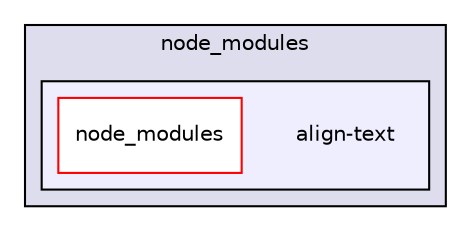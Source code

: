 digraph "gulp-src/node_modules/gulp-uglify/node_modules/uglify-js/node_modules/yargs/node_modules/cliui/node_modules/right-align/node_modules/align-text" {
  compound=true
  node [ fontsize="10", fontname="Helvetica"];
  edge [ labelfontsize="10", labelfontname="Helvetica"];
  subgraph clusterdir_2238930c0d42731c2a5035b99cf56623 {
    graph [ bgcolor="#ddddee", pencolor="black", label="node_modules" fontname="Helvetica", fontsize="10", URL="dir_2238930c0d42731c2a5035b99cf56623.html"]
  subgraph clusterdir_7e2d4e4aad1289b915ff647c880e0d22 {
    graph [ bgcolor="#eeeeff", pencolor="black", label="" URL="dir_7e2d4e4aad1289b915ff647c880e0d22.html"];
    dir_7e2d4e4aad1289b915ff647c880e0d22 [shape=plaintext label="align-text"];
    dir_bf4921ee2cc75d15717936482aa1687e [shape=box label="node_modules" color="red" fillcolor="white" style="filled" URL="dir_bf4921ee2cc75d15717936482aa1687e.html"];
  }
  }
}

